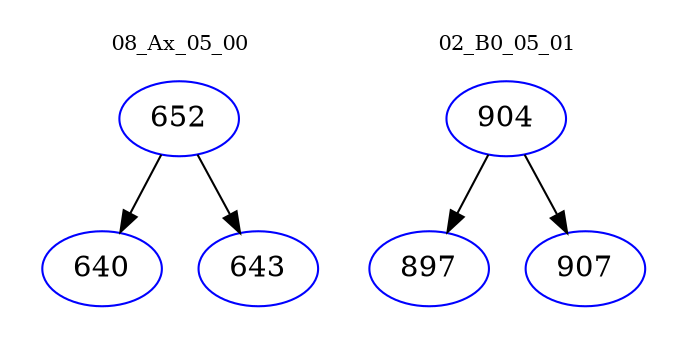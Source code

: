 digraph{
subgraph cluster_0 {
color = white
label = "08_Ax_05_00";
fontsize=10;
T0_652 [label="652", color="blue"]
T0_652 -> T0_640 [color="black"]
T0_640 [label="640", color="blue"]
T0_652 -> T0_643 [color="black"]
T0_643 [label="643", color="blue"]
}
subgraph cluster_1 {
color = white
label = "02_B0_05_01";
fontsize=10;
T1_904 [label="904", color="blue"]
T1_904 -> T1_897 [color="black"]
T1_897 [label="897", color="blue"]
T1_904 -> T1_907 [color="black"]
T1_907 [label="907", color="blue"]
}
}
